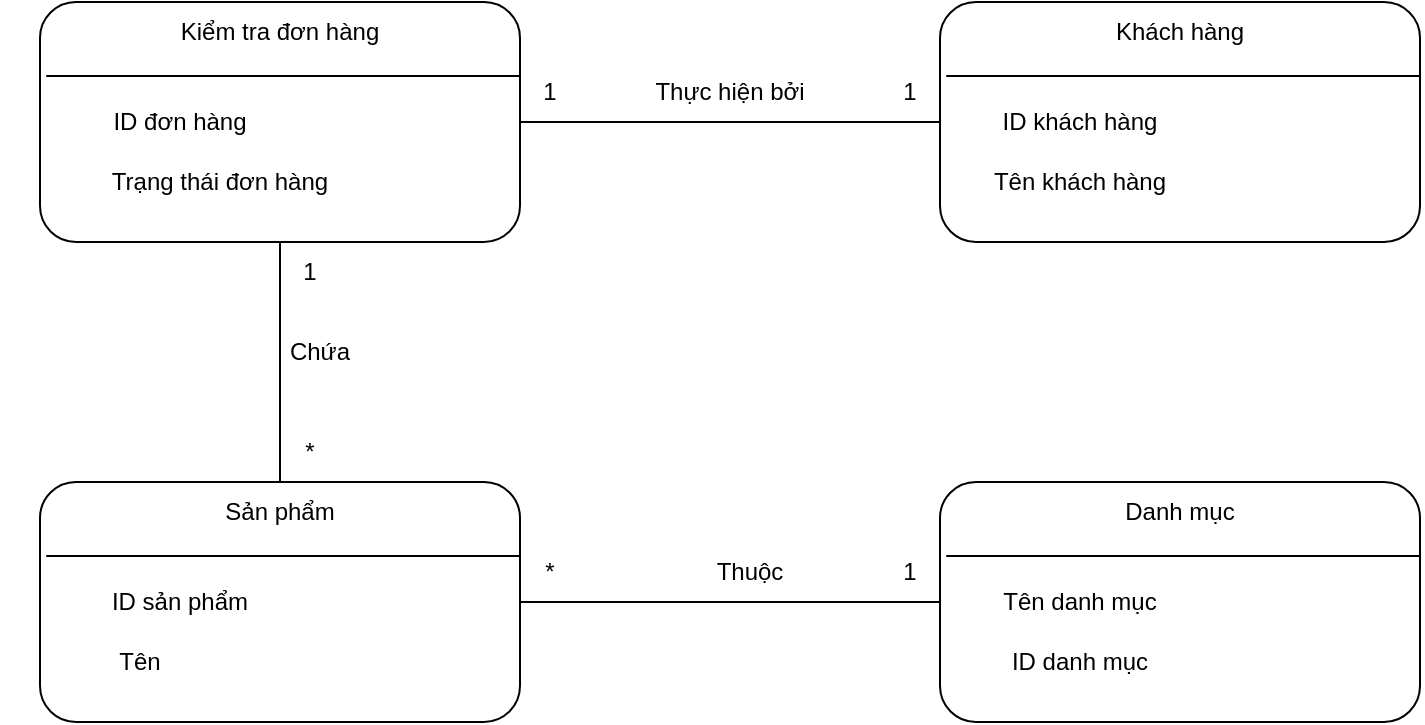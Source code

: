 <mxfile version="27.0.8">
  <diagram name="Page-1" id="UxmugCpW2d8nodCxSmlv">
    <mxGraphModel dx="1657" dy="786" grid="1" gridSize="10" guides="1" tooltips="1" connect="1" arrows="1" fold="1" page="1" pageScale="1" pageWidth="850" pageHeight="1100" math="0" shadow="0">
      <root>
        <mxCell id="0" />
        <mxCell id="1" parent="0" />
        <mxCell id="QFnk0KXvPycEiEolL-xh-1" value="" style="rounded=1;whiteSpace=wrap;html=1;" vertex="1" parent="1">
          <mxGeometry x="70" y="70" width="240" height="120" as="geometry" />
        </mxCell>
        <mxCell id="QFnk0KXvPycEiEolL-xh-2" value="" style="endArrow=none;html=1;rounded=0;exitX=1;exitY=0.308;exitDx=0;exitDy=0;exitPerimeter=0;entryX=0.013;entryY=0.308;entryDx=0;entryDy=0;entryPerimeter=0;" edge="1" parent="1" source="QFnk0KXvPycEiEolL-xh-1" target="QFnk0KXvPycEiEolL-xh-1">
          <mxGeometry width="50" height="50" relative="1" as="geometry">
            <mxPoint x="400" y="430" as="sourcePoint" />
            <mxPoint x="50" y="108" as="targetPoint" />
          </mxGeometry>
        </mxCell>
        <mxCell id="QFnk0KXvPycEiEolL-xh-3" value="Kiểm tra đơn hàng" style="text;html=1;align=center;verticalAlign=middle;whiteSpace=wrap;rounded=0;" vertex="1" parent="1">
          <mxGeometry x="100" y="70" width="180" height="30" as="geometry" />
        </mxCell>
        <mxCell id="QFnk0KXvPycEiEolL-xh-4" value="ID đơn hàng" style="text;html=1;align=center;verticalAlign=middle;whiteSpace=wrap;rounded=0;" vertex="1" parent="1">
          <mxGeometry x="90" y="115" width="100" height="30" as="geometry" />
        </mxCell>
        <mxCell id="QFnk0KXvPycEiEolL-xh-5" value="Trạng thái đơn hàng" style="text;html=1;align=center;verticalAlign=middle;whiteSpace=wrap;rounded=0;" vertex="1" parent="1">
          <mxGeometry x="90" y="145" width="140" height="30" as="geometry" />
        </mxCell>
        <mxCell id="QFnk0KXvPycEiEolL-xh-6" value="" style="rounded=1;whiteSpace=wrap;html=1;" vertex="1" parent="1">
          <mxGeometry x="520" y="70" width="240" height="120" as="geometry" />
        </mxCell>
        <mxCell id="QFnk0KXvPycEiEolL-xh-7" value="" style="endArrow=none;html=1;rounded=0;exitX=1;exitY=0.308;exitDx=0;exitDy=0;exitPerimeter=0;entryX=0.013;entryY=0.308;entryDx=0;entryDy=0;entryPerimeter=0;" edge="1" source="QFnk0KXvPycEiEolL-xh-6" target="QFnk0KXvPycEiEolL-xh-6" parent="1">
          <mxGeometry width="50" height="50" relative="1" as="geometry">
            <mxPoint x="850" y="430" as="sourcePoint" />
            <mxPoint x="500" y="108" as="targetPoint" />
          </mxGeometry>
        </mxCell>
        <mxCell id="QFnk0KXvPycEiEolL-xh-8" value="Khách hàng" style="text;html=1;align=center;verticalAlign=middle;whiteSpace=wrap;rounded=0;" vertex="1" parent="1">
          <mxGeometry x="550" y="70" width="180" height="30" as="geometry" />
        </mxCell>
        <mxCell id="QFnk0KXvPycEiEolL-xh-9" value="ID khách hàng" style="text;html=1;align=center;verticalAlign=middle;whiteSpace=wrap;rounded=0;" vertex="1" parent="1">
          <mxGeometry x="540" y="115" width="100" height="30" as="geometry" />
        </mxCell>
        <mxCell id="QFnk0KXvPycEiEolL-xh-10" value="Tên khách hàng" style="text;html=1;align=center;verticalAlign=middle;whiteSpace=wrap;rounded=0;" vertex="1" parent="1">
          <mxGeometry x="520" y="145" width="140" height="30" as="geometry" />
        </mxCell>
        <mxCell id="QFnk0KXvPycEiEolL-xh-11" value="" style="endArrow=none;html=1;rounded=0;entryX=0;entryY=0.5;entryDx=0;entryDy=0;exitX=1;exitY=0.5;exitDx=0;exitDy=0;" edge="1" parent="1" source="QFnk0KXvPycEiEolL-xh-1" target="QFnk0KXvPycEiEolL-xh-6">
          <mxGeometry width="50" height="50" relative="1" as="geometry">
            <mxPoint x="400" y="430" as="sourcePoint" />
            <mxPoint x="450" y="380" as="targetPoint" />
          </mxGeometry>
        </mxCell>
        <mxCell id="QFnk0KXvPycEiEolL-xh-12" value="1" style="text;html=1;align=center;verticalAlign=middle;whiteSpace=wrap;rounded=0;" vertex="1" parent="1">
          <mxGeometry x="310" y="100" width="30" height="30" as="geometry" />
        </mxCell>
        <mxCell id="QFnk0KXvPycEiEolL-xh-13" value="1" style="text;html=1;align=center;verticalAlign=middle;whiteSpace=wrap;rounded=0;" vertex="1" parent="1">
          <mxGeometry x="490" y="100" width="30" height="30" as="geometry" />
        </mxCell>
        <mxCell id="QFnk0KXvPycEiEolL-xh-14" value="Thực hiện bởi" style="text;html=1;align=center;verticalAlign=middle;whiteSpace=wrap;rounded=0;" vertex="1" parent="1">
          <mxGeometry x="350" y="100" width="130" height="30" as="geometry" />
        </mxCell>
        <mxCell id="QFnk0KXvPycEiEolL-xh-15" value="" style="rounded=1;whiteSpace=wrap;html=1;" vertex="1" parent="1">
          <mxGeometry x="70" y="310" width="240" height="120" as="geometry" />
        </mxCell>
        <mxCell id="QFnk0KXvPycEiEolL-xh-16" value="" style="endArrow=none;html=1;rounded=0;exitX=1;exitY=0.308;exitDx=0;exitDy=0;exitPerimeter=0;entryX=0.013;entryY=0.308;entryDx=0;entryDy=0;entryPerimeter=0;" edge="1" source="QFnk0KXvPycEiEolL-xh-15" target="QFnk0KXvPycEiEolL-xh-15" parent="1">
          <mxGeometry width="50" height="50" relative="1" as="geometry">
            <mxPoint x="400" y="670" as="sourcePoint" />
            <mxPoint x="50" y="348" as="targetPoint" />
          </mxGeometry>
        </mxCell>
        <mxCell id="QFnk0KXvPycEiEolL-xh-17" value="Sản phẩm" style="text;html=1;align=center;verticalAlign=middle;whiteSpace=wrap;rounded=0;" vertex="1" parent="1">
          <mxGeometry x="100" y="310" width="180" height="30" as="geometry" />
        </mxCell>
        <mxCell id="QFnk0KXvPycEiEolL-xh-18" value="ID sản phẩm" style="text;html=1;align=center;verticalAlign=middle;whiteSpace=wrap;rounded=0;" vertex="1" parent="1">
          <mxGeometry x="90" y="355" width="100" height="30" as="geometry" />
        </mxCell>
        <mxCell id="QFnk0KXvPycEiEolL-xh-19" value="Tên" style="text;html=1;align=center;verticalAlign=middle;whiteSpace=wrap;rounded=0;" vertex="1" parent="1">
          <mxGeometry x="50" y="385" width="140" height="30" as="geometry" />
        </mxCell>
        <mxCell id="QFnk0KXvPycEiEolL-xh-20" value="" style="endArrow=none;html=1;rounded=0;entryX=0.5;entryY=1;entryDx=0;entryDy=0;exitX=0.5;exitY=0;exitDx=0;exitDy=0;" edge="1" parent="1" source="QFnk0KXvPycEiEolL-xh-17" target="QFnk0KXvPycEiEolL-xh-1">
          <mxGeometry width="50" height="50" relative="1" as="geometry">
            <mxPoint x="400" y="430" as="sourcePoint" />
            <mxPoint x="450" y="380" as="targetPoint" />
          </mxGeometry>
        </mxCell>
        <mxCell id="QFnk0KXvPycEiEolL-xh-21" value="1" style="text;html=1;align=center;verticalAlign=middle;whiteSpace=wrap;rounded=0;" vertex="1" parent="1">
          <mxGeometry x="190" y="190" width="30" height="30" as="geometry" />
        </mxCell>
        <mxCell id="QFnk0KXvPycEiEolL-xh-24" value="*" style="text;html=1;align=center;verticalAlign=middle;whiteSpace=wrap;rounded=0;" vertex="1" parent="1">
          <mxGeometry x="190" y="280" width="30" height="30" as="geometry" />
        </mxCell>
        <mxCell id="QFnk0KXvPycEiEolL-xh-25" value="Chứa" style="text;html=1;align=center;verticalAlign=middle;whiteSpace=wrap;rounded=0;" vertex="1" parent="1">
          <mxGeometry x="180" y="230" width="60" height="30" as="geometry" />
        </mxCell>
        <mxCell id="QFnk0KXvPycEiEolL-xh-26" value="" style="rounded=1;whiteSpace=wrap;html=1;" vertex="1" parent="1">
          <mxGeometry x="520" y="310" width="240" height="120" as="geometry" />
        </mxCell>
        <mxCell id="QFnk0KXvPycEiEolL-xh-27" value="" style="endArrow=none;html=1;rounded=0;exitX=1;exitY=0.308;exitDx=0;exitDy=0;exitPerimeter=0;entryX=0.013;entryY=0.308;entryDx=0;entryDy=0;entryPerimeter=0;" edge="1" source="QFnk0KXvPycEiEolL-xh-26" target="QFnk0KXvPycEiEolL-xh-26" parent="1">
          <mxGeometry width="50" height="50" relative="1" as="geometry">
            <mxPoint x="850" y="670" as="sourcePoint" />
            <mxPoint x="500" y="348" as="targetPoint" />
          </mxGeometry>
        </mxCell>
        <mxCell id="QFnk0KXvPycEiEolL-xh-28" value="Danh mục" style="text;html=1;align=center;verticalAlign=middle;whiteSpace=wrap;rounded=0;" vertex="1" parent="1">
          <mxGeometry x="550" y="310" width="180" height="30" as="geometry" />
        </mxCell>
        <mxCell id="QFnk0KXvPycEiEolL-xh-29" value="Tên danh mục" style="text;html=1;align=center;verticalAlign=middle;whiteSpace=wrap;rounded=0;" vertex="1" parent="1">
          <mxGeometry x="540" y="355" width="100" height="30" as="geometry" />
        </mxCell>
        <mxCell id="QFnk0KXvPycEiEolL-xh-30" value="ID danh mục" style="text;html=1;align=center;verticalAlign=middle;whiteSpace=wrap;rounded=0;" vertex="1" parent="1">
          <mxGeometry x="520" y="385" width="140" height="30" as="geometry" />
        </mxCell>
        <mxCell id="QFnk0KXvPycEiEolL-xh-31" value="" style="endArrow=none;html=1;rounded=0;entryX=1;entryY=0.5;entryDx=0;entryDy=0;exitX=0;exitY=0.5;exitDx=0;exitDy=0;" edge="1" parent="1" source="QFnk0KXvPycEiEolL-xh-26" target="QFnk0KXvPycEiEolL-xh-15">
          <mxGeometry width="50" height="50" relative="1" as="geometry">
            <mxPoint x="400" y="430" as="sourcePoint" />
            <mxPoint x="450" y="380" as="targetPoint" />
          </mxGeometry>
        </mxCell>
        <mxCell id="QFnk0KXvPycEiEolL-xh-32" value="*" style="text;html=1;align=center;verticalAlign=middle;whiteSpace=wrap;rounded=0;" vertex="1" parent="1">
          <mxGeometry x="310" y="340" width="30" height="30" as="geometry" />
        </mxCell>
        <mxCell id="QFnk0KXvPycEiEolL-xh-33" value="1" style="text;html=1;align=center;verticalAlign=middle;whiteSpace=wrap;rounded=0;" vertex="1" parent="1">
          <mxGeometry x="490" y="340" width="30" height="30" as="geometry" />
        </mxCell>
        <mxCell id="QFnk0KXvPycEiEolL-xh-36" value="Thuộc" style="text;html=1;align=center;verticalAlign=middle;whiteSpace=wrap;rounded=0;" vertex="1" parent="1">
          <mxGeometry x="395" y="340" width="60" height="30" as="geometry" />
        </mxCell>
      </root>
    </mxGraphModel>
  </diagram>
</mxfile>

